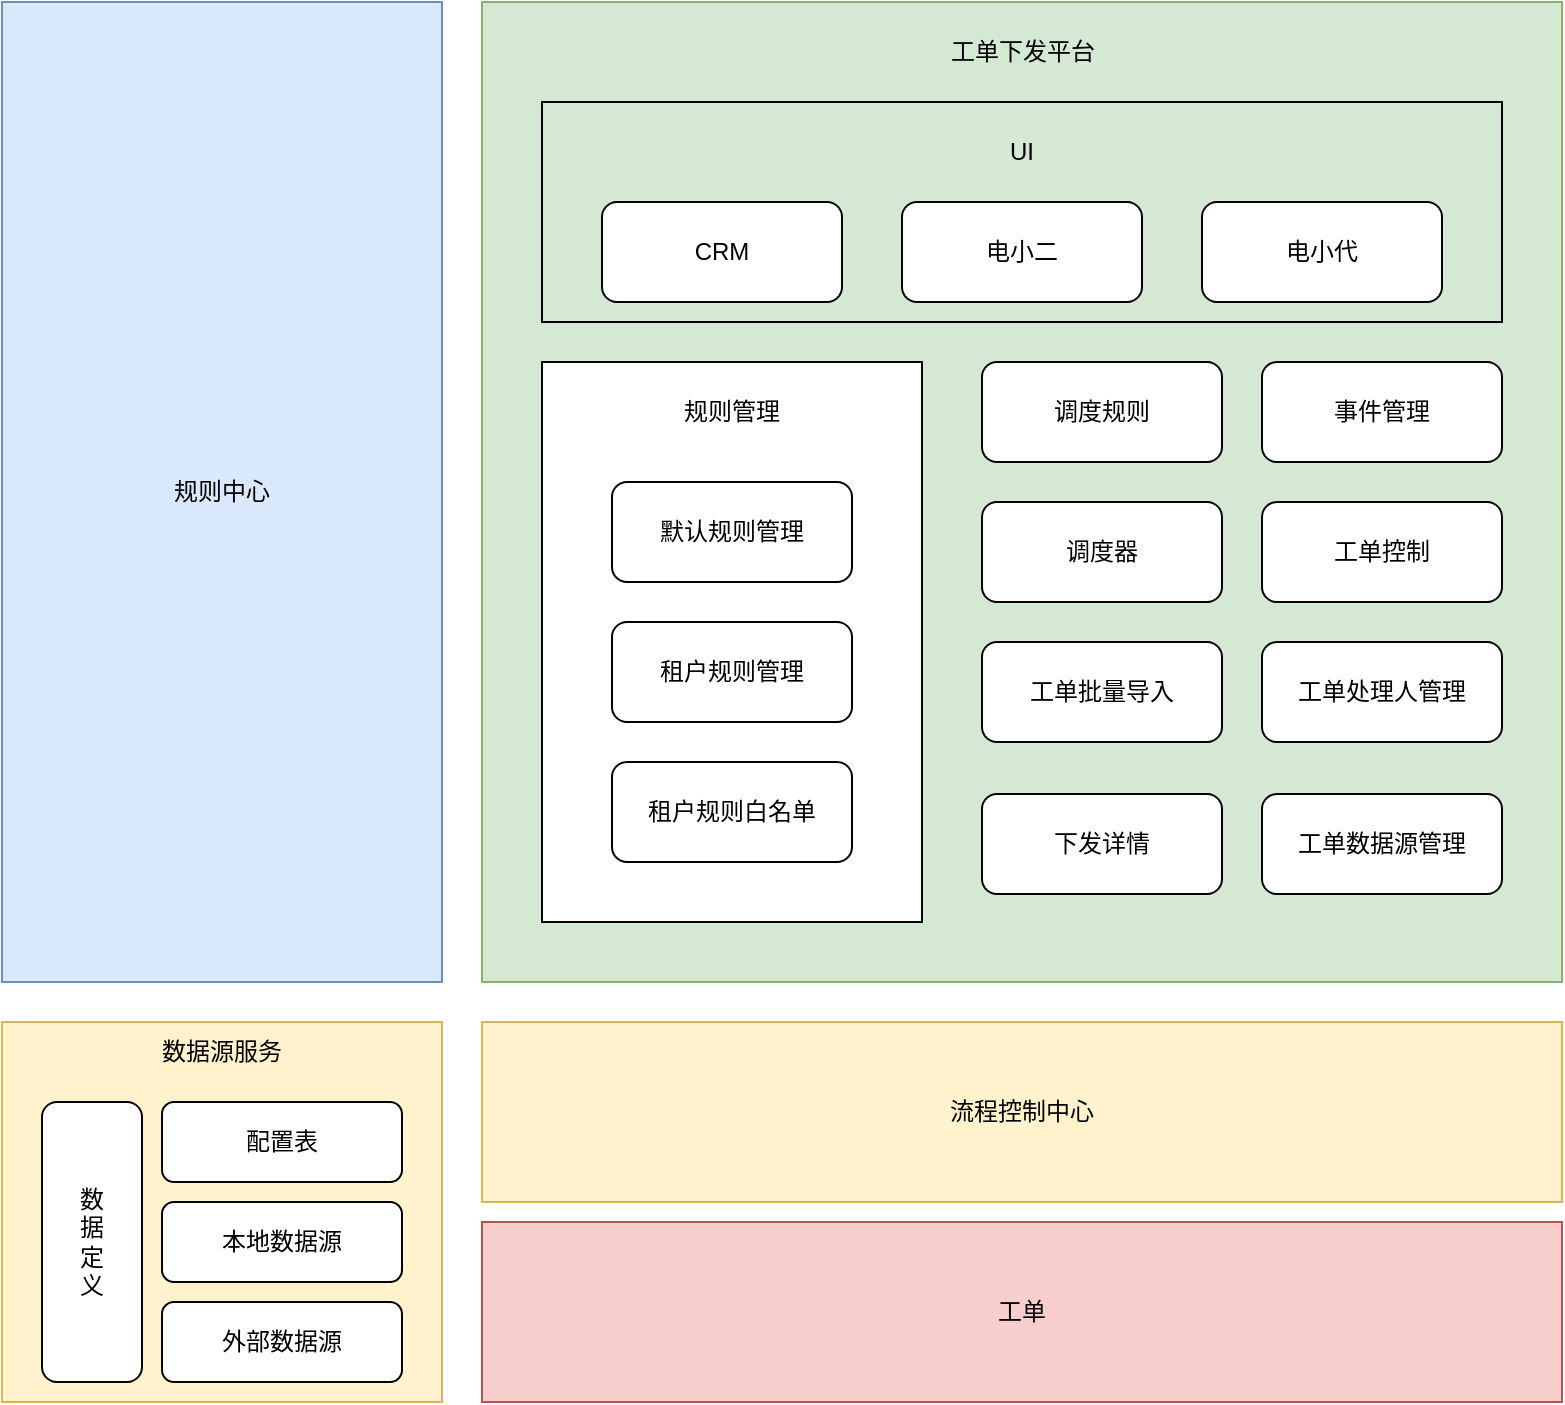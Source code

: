 <mxfile version="21.1.1" type="github">
  <diagram name="第 1 页" id="qDvJbTEbuSrQu1EEz2mj">
    <mxGraphModel dx="2847" dy="1939" grid="1" gridSize="10" guides="1" tooltips="1" connect="1" arrows="1" fold="1" page="1" pageScale="1" pageWidth="827" pageHeight="1169" math="0" shadow="0">
      <root>
        <mxCell id="0" />
        <mxCell id="1" parent="0" />
        <mxCell id="jCcdDh_y-a8JtS73fzW_-35" value="" style="rounded=0;whiteSpace=wrap;html=1;fillColor=#d5e8d4;strokeColor=#82b366;" vertex="1" parent="1">
          <mxGeometry x="-690" y="-1030" width="540" height="490" as="geometry" />
        </mxCell>
        <mxCell id="jCcdDh_y-a8JtS73fzW_-36" value="" style="rounded=0;whiteSpace=wrap;html=1;fillColor=none;" vertex="1" parent="1">
          <mxGeometry x="-660" y="-980" width="480" height="110" as="geometry" />
        </mxCell>
        <mxCell id="jCcdDh_y-a8JtS73fzW_-32" value="规则中心" style="rounded=0;whiteSpace=wrap;html=1;fillColor=#dae8fc;strokeColor=#6c8ebf;" vertex="1" parent="1">
          <mxGeometry x="-930" y="-1030" width="220" height="490" as="geometry" />
        </mxCell>
        <mxCell id="jCcdDh_y-a8JtS73fzW_-33" value="" style="rounded=0;whiteSpace=wrap;html=1;fillColor=#fff2cc;strokeColor=#d6b656;" vertex="1" parent="1">
          <mxGeometry x="-930" y="-520" width="220" height="190" as="geometry" />
        </mxCell>
        <mxCell id="jCcdDh_y-a8JtS73fzW_-37" value="流程控制中心" style="rounded=0;whiteSpace=wrap;html=1;fillColor=#fff2cc;strokeColor=#d6b656;" vertex="1" parent="1">
          <mxGeometry x="-690" y="-520" width="540" height="90" as="geometry" />
        </mxCell>
        <mxCell id="jCcdDh_y-a8JtS73fzW_-38" value="工单" style="rounded=0;whiteSpace=wrap;html=1;fillColor=#f8cecc;strokeColor=#b85450;" vertex="1" parent="1">
          <mxGeometry x="-690" y="-420" width="540" height="90" as="geometry" />
        </mxCell>
        <mxCell id="jCcdDh_y-a8JtS73fzW_-41" value="" style="rounded=0;whiteSpace=wrap;html=1;" vertex="1" parent="1">
          <mxGeometry x="-660" y="-850" width="190" height="280" as="geometry" />
        </mxCell>
        <mxCell id="jCcdDh_y-a8JtS73fzW_-43" value="租户规则管理" style="rounded=1;whiteSpace=wrap;html=1;" vertex="1" parent="1">
          <mxGeometry x="-625" y="-720" width="120" height="50" as="geometry" />
        </mxCell>
        <mxCell id="jCcdDh_y-a8JtS73fzW_-44" value="规则管理" style="text;html=1;strokeColor=none;fillColor=none;align=center;verticalAlign=middle;whiteSpace=wrap;rounded=0;" vertex="1" parent="1">
          <mxGeometry x="-595" y="-840" width="60" height="30" as="geometry" />
        </mxCell>
        <mxCell id="jCcdDh_y-a8JtS73fzW_-46" value="默认规则管理" style="rounded=1;whiteSpace=wrap;html=1;" vertex="1" parent="1">
          <mxGeometry x="-625" y="-790" width="120" height="50" as="geometry" />
        </mxCell>
        <mxCell id="jCcdDh_y-a8JtS73fzW_-47" value="租户规则白名单" style="rounded=1;whiteSpace=wrap;html=1;" vertex="1" parent="1">
          <mxGeometry x="-625" y="-650" width="120" height="50" as="geometry" />
        </mxCell>
        <mxCell id="jCcdDh_y-a8JtS73fzW_-48" value="CRM" style="rounded=1;whiteSpace=wrap;html=1;" vertex="1" parent="1">
          <mxGeometry x="-630" y="-930" width="120" height="50" as="geometry" />
        </mxCell>
        <mxCell id="jCcdDh_y-a8JtS73fzW_-49" value="电小二" style="rounded=1;whiteSpace=wrap;html=1;" vertex="1" parent="1">
          <mxGeometry x="-480" y="-930" width="120" height="50" as="geometry" />
        </mxCell>
        <mxCell id="jCcdDh_y-a8JtS73fzW_-50" value="电小代" style="rounded=1;whiteSpace=wrap;html=1;" vertex="1" parent="1">
          <mxGeometry x="-330" y="-930" width="120" height="50" as="geometry" />
        </mxCell>
        <mxCell id="jCcdDh_y-a8JtS73fzW_-53" value="调度规则" style="rounded=1;whiteSpace=wrap;html=1;" vertex="1" parent="1">
          <mxGeometry x="-440" y="-850" width="120" height="50" as="geometry" />
        </mxCell>
        <mxCell id="jCcdDh_y-a8JtS73fzW_-54" value="事件管理" style="rounded=1;whiteSpace=wrap;html=1;" vertex="1" parent="1">
          <mxGeometry x="-300" y="-850" width="120" height="50" as="geometry" />
        </mxCell>
        <mxCell id="jCcdDh_y-a8JtS73fzW_-55" value="工单数据源管理" style="rounded=1;whiteSpace=wrap;html=1;" vertex="1" parent="1">
          <mxGeometry x="-300" y="-634" width="120" height="50" as="geometry" />
        </mxCell>
        <mxCell id="jCcdDh_y-a8JtS73fzW_-56" value="调度器" style="rounded=1;whiteSpace=wrap;html=1;" vertex="1" parent="1">
          <mxGeometry x="-440" y="-780" width="120" height="50" as="geometry" />
        </mxCell>
        <mxCell id="jCcdDh_y-a8JtS73fzW_-57" value="工单批量导入" style="rounded=1;whiteSpace=wrap;html=1;" vertex="1" parent="1">
          <mxGeometry x="-440" y="-710" width="120" height="50" as="geometry" />
        </mxCell>
        <mxCell id="jCcdDh_y-a8JtS73fzW_-58" value="工单下发平台" style="text;html=1;strokeColor=none;fillColor=none;align=center;verticalAlign=middle;whiteSpace=wrap;rounded=0;" vertex="1" parent="1">
          <mxGeometry x="-489" y="-1030" width="139" height="50" as="geometry" />
        </mxCell>
        <mxCell id="jCcdDh_y-a8JtS73fzW_-59" value="数据源服务" style="text;html=1;strokeColor=none;fillColor=none;align=center;verticalAlign=middle;whiteSpace=wrap;rounded=0;" vertex="1" parent="1">
          <mxGeometry x="-865" y="-520" width="90" height="30" as="geometry" />
        </mxCell>
        <mxCell id="jCcdDh_y-a8JtS73fzW_-60" value="配置表" style="rounded=1;whiteSpace=wrap;html=1;" vertex="1" parent="1">
          <mxGeometry x="-850" y="-480" width="120" height="40" as="geometry" />
        </mxCell>
        <mxCell id="jCcdDh_y-a8JtS73fzW_-61" value="本地数据源" style="rounded=1;whiteSpace=wrap;html=1;" vertex="1" parent="1">
          <mxGeometry x="-850" y="-430" width="120" height="40" as="geometry" />
        </mxCell>
        <mxCell id="jCcdDh_y-a8JtS73fzW_-62" value="外部数据源" style="rounded=1;whiteSpace=wrap;html=1;" vertex="1" parent="1">
          <mxGeometry x="-850" y="-380" width="120" height="40" as="geometry" />
        </mxCell>
        <mxCell id="jCcdDh_y-a8JtS73fzW_-63" value="数&lt;br&gt;据&lt;br&gt;定&lt;br&gt;义" style="rounded=1;whiteSpace=wrap;html=1;" vertex="1" parent="1">
          <mxGeometry x="-910" y="-480" width="50" height="140" as="geometry" />
        </mxCell>
        <mxCell id="jCcdDh_y-a8JtS73fzW_-64" value="下发详情" style="rounded=1;whiteSpace=wrap;html=1;" vertex="1" parent="1">
          <mxGeometry x="-440" y="-634" width="120" height="50" as="geometry" />
        </mxCell>
        <mxCell id="jCcdDh_y-a8JtS73fzW_-66" value="工单处理人管理" style="rounded=1;whiteSpace=wrap;html=1;" vertex="1" parent="1">
          <mxGeometry x="-300" y="-710" width="120" height="50" as="geometry" />
        </mxCell>
        <mxCell id="jCcdDh_y-a8JtS73fzW_-67" value="工单控制" style="rounded=1;whiteSpace=wrap;html=1;" vertex="1" parent="1">
          <mxGeometry x="-300" y="-780" width="120" height="50" as="geometry" />
        </mxCell>
        <mxCell id="jCcdDh_y-a8JtS73fzW_-69" value="UI" style="text;html=1;strokeColor=none;fillColor=none;align=center;verticalAlign=middle;whiteSpace=wrap;rounded=0;" vertex="1" parent="1">
          <mxGeometry x="-450" y="-970" width="60" height="30" as="geometry" />
        </mxCell>
      </root>
    </mxGraphModel>
  </diagram>
</mxfile>
